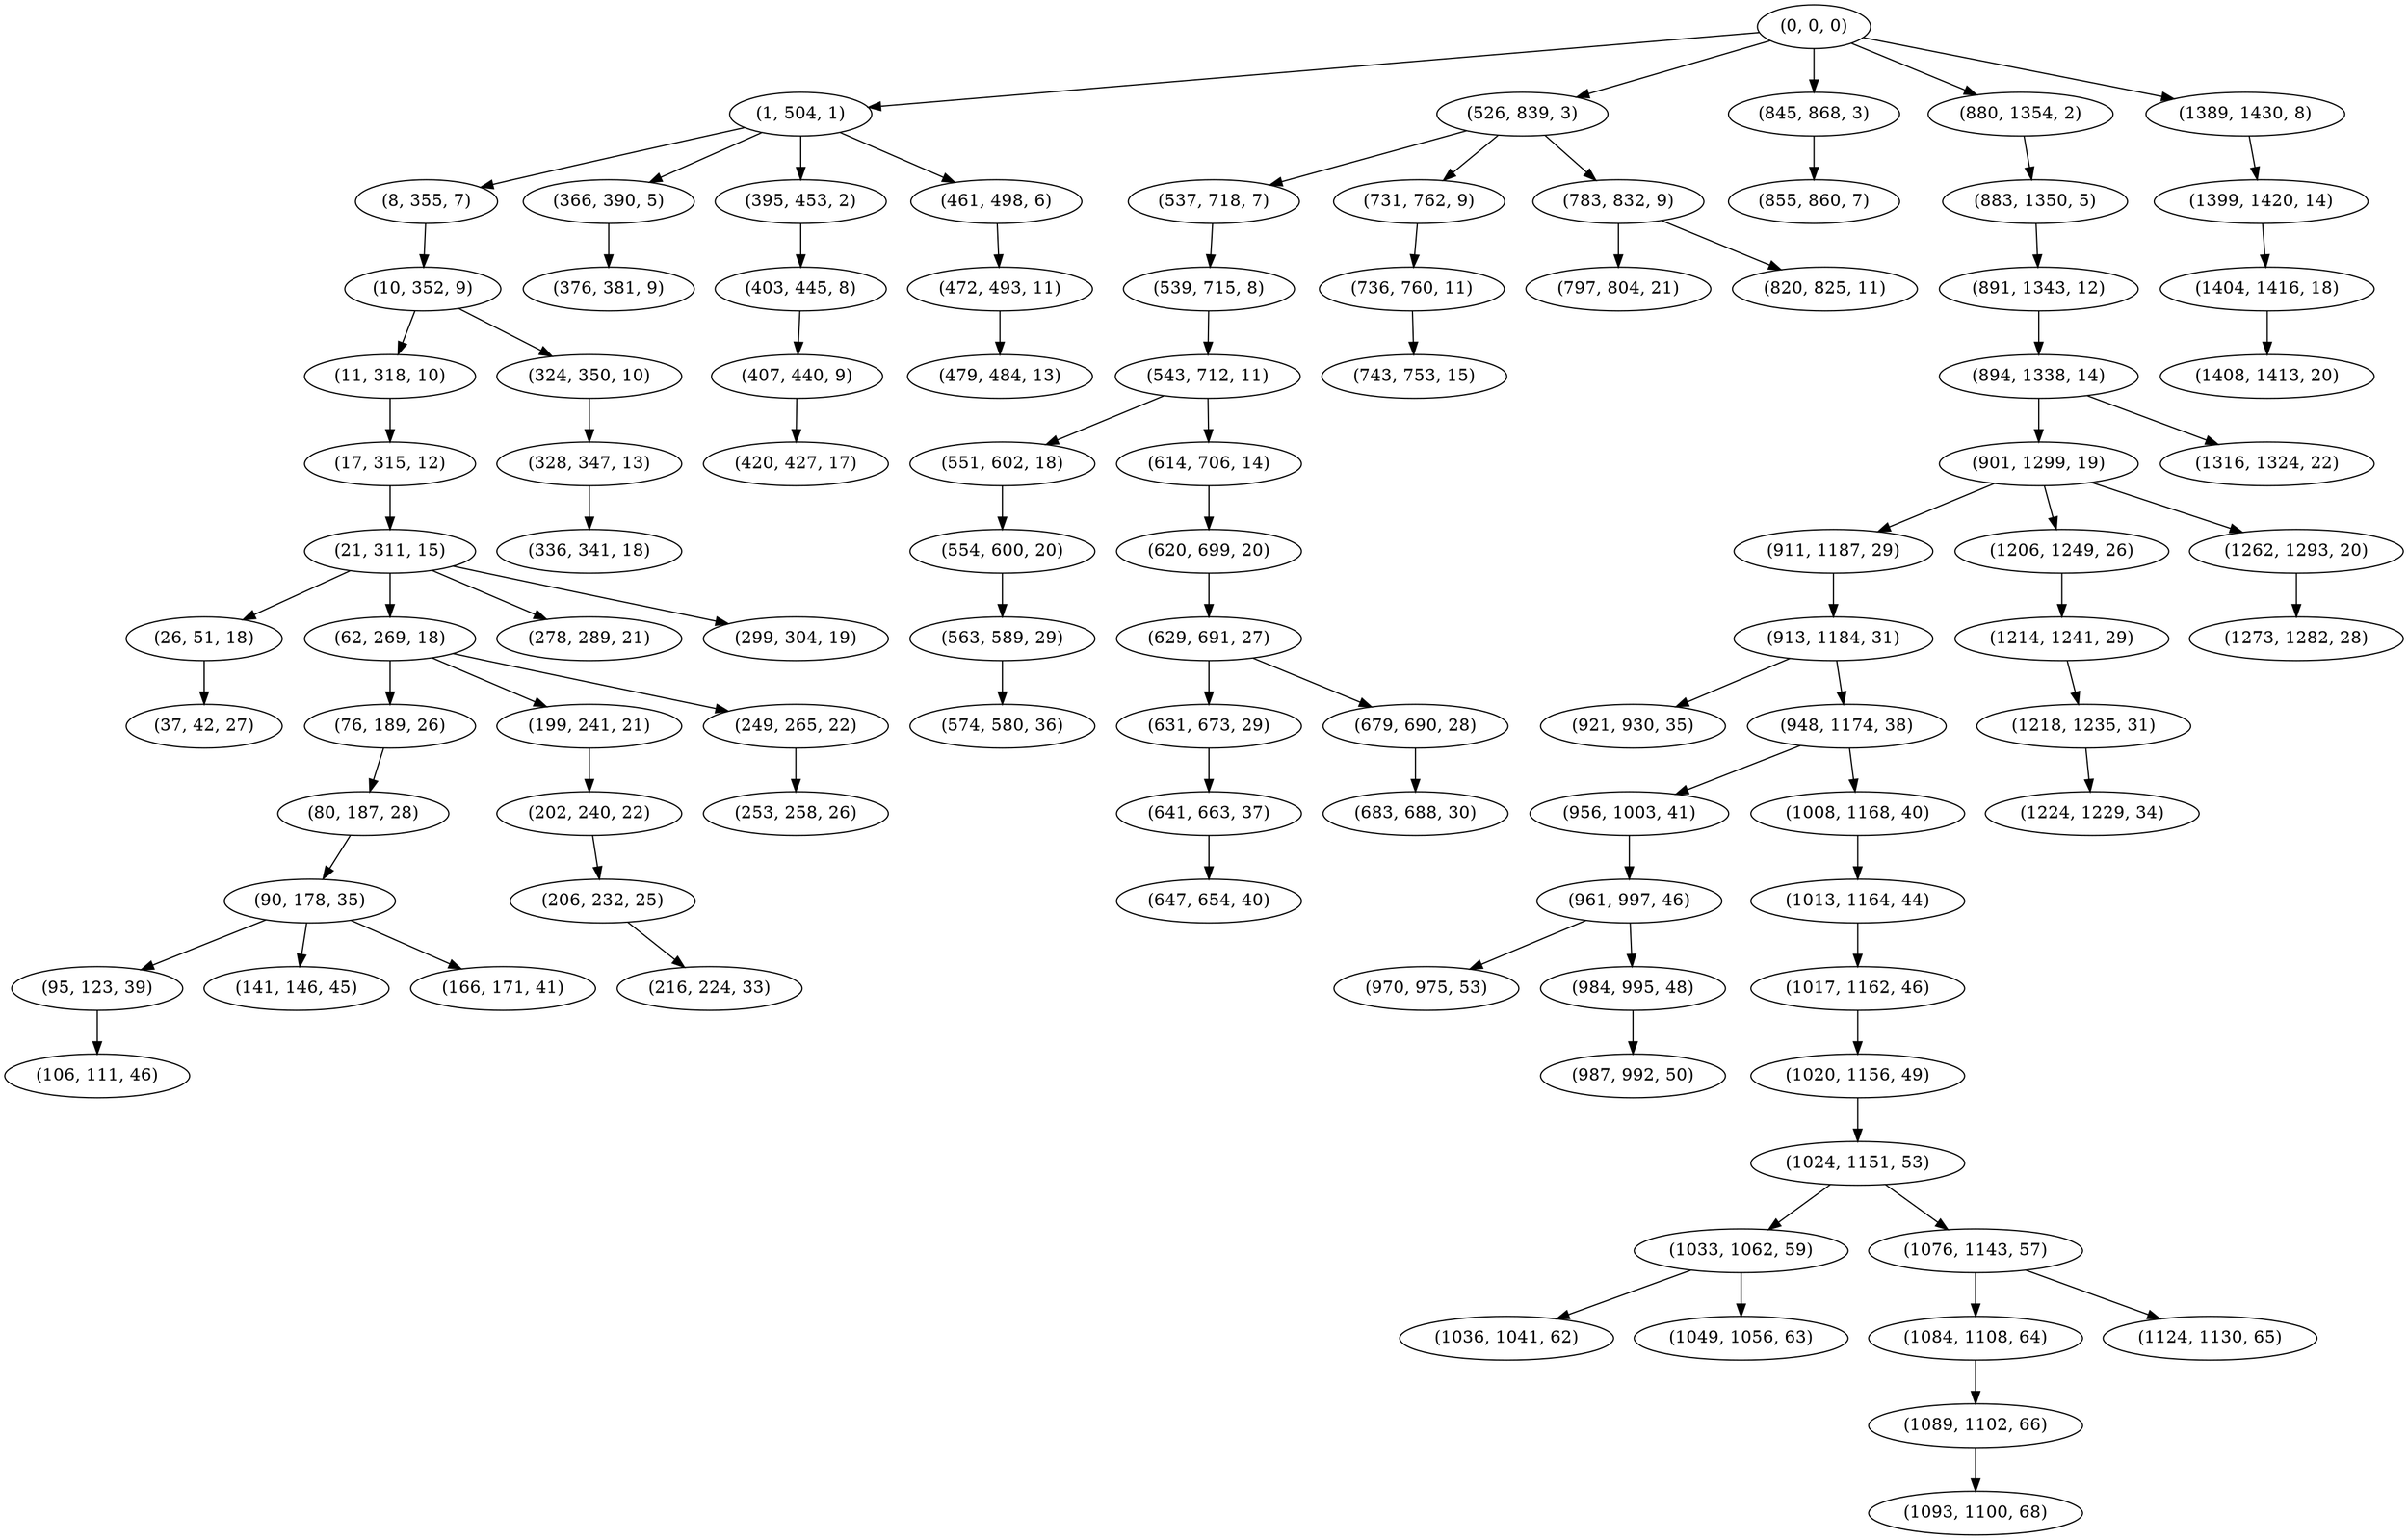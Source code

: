digraph tree {
    "(0, 0, 0)";
    "(1, 504, 1)";
    "(8, 355, 7)";
    "(10, 352, 9)";
    "(11, 318, 10)";
    "(17, 315, 12)";
    "(21, 311, 15)";
    "(26, 51, 18)";
    "(37, 42, 27)";
    "(62, 269, 18)";
    "(76, 189, 26)";
    "(80, 187, 28)";
    "(90, 178, 35)";
    "(95, 123, 39)";
    "(106, 111, 46)";
    "(141, 146, 45)";
    "(166, 171, 41)";
    "(199, 241, 21)";
    "(202, 240, 22)";
    "(206, 232, 25)";
    "(216, 224, 33)";
    "(249, 265, 22)";
    "(253, 258, 26)";
    "(278, 289, 21)";
    "(299, 304, 19)";
    "(324, 350, 10)";
    "(328, 347, 13)";
    "(336, 341, 18)";
    "(366, 390, 5)";
    "(376, 381, 9)";
    "(395, 453, 2)";
    "(403, 445, 8)";
    "(407, 440, 9)";
    "(420, 427, 17)";
    "(461, 498, 6)";
    "(472, 493, 11)";
    "(479, 484, 13)";
    "(526, 839, 3)";
    "(537, 718, 7)";
    "(539, 715, 8)";
    "(543, 712, 11)";
    "(551, 602, 18)";
    "(554, 600, 20)";
    "(563, 589, 29)";
    "(574, 580, 36)";
    "(614, 706, 14)";
    "(620, 699, 20)";
    "(629, 691, 27)";
    "(631, 673, 29)";
    "(641, 663, 37)";
    "(647, 654, 40)";
    "(679, 690, 28)";
    "(683, 688, 30)";
    "(731, 762, 9)";
    "(736, 760, 11)";
    "(743, 753, 15)";
    "(783, 832, 9)";
    "(797, 804, 21)";
    "(820, 825, 11)";
    "(845, 868, 3)";
    "(855, 860, 7)";
    "(880, 1354, 2)";
    "(883, 1350, 5)";
    "(891, 1343, 12)";
    "(894, 1338, 14)";
    "(901, 1299, 19)";
    "(911, 1187, 29)";
    "(913, 1184, 31)";
    "(921, 930, 35)";
    "(948, 1174, 38)";
    "(956, 1003, 41)";
    "(961, 997, 46)";
    "(970, 975, 53)";
    "(984, 995, 48)";
    "(987, 992, 50)";
    "(1008, 1168, 40)";
    "(1013, 1164, 44)";
    "(1017, 1162, 46)";
    "(1020, 1156, 49)";
    "(1024, 1151, 53)";
    "(1033, 1062, 59)";
    "(1036, 1041, 62)";
    "(1049, 1056, 63)";
    "(1076, 1143, 57)";
    "(1084, 1108, 64)";
    "(1089, 1102, 66)";
    "(1093, 1100, 68)";
    "(1124, 1130, 65)";
    "(1206, 1249, 26)";
    "(1214, 1241, 29)";
    "(1218, 1235, 31)";
    "(1224, 1229, 34)";
    "(1262, 1293, 20)";
    "(1273, 1282, 28)";
    "(1316, 1324, 22)";
    "(1389, 1430, 8)";
    "(1399, 1420, 14)";
    "(1404, 1416, 18)";
    "(1408, 1413, 20)";
    "(0, 0, 0)" -> "(1, 504, 1)";
    "(0, 0, 0)" -> "(526, 839, 3)";
    "(0, 0, 0)" -> "(845, 868, 3)";
    "(0, 0, 0)" -> "(880, 1354, 2)";
    "(0, 0, 0)" -> "(1389, 1430, 8)";
    "(1, 504, 1)" -> "(8, 355, 7)";
    "(1, 504, 1)" -> "(366, 390, 5)";
    "(1, 504, 1)" -> "(395, 453, 2)";
    "(1, 504, 1)" -> "(461, 498, 6)";
    "(8, 355, 7)" -> "(10, 352, 9)";
    "(10, 352, 9)" -> "(11, 318, 10)";
    "(10, 352, 9)" -> "(324, 350, 10)";
    "(11, 318, 10)" -> "(17, 315, 12)";
    "(17, 315, 12)" -> "(21, 311, 15)";
    "(21, 311, 15)" -> "(26, 51, 18)";
    "(21, 311, 15)" -> "(62, 269, 18)";
    "(21, 311, 15)" -> "(278, 289, 21)";
    "(21, 311, 15)" -> "(299, 304, 19)";
    "(26, 51, 18)" -> "(37, 42, 27)";
    "(62, 269, 18)" -> "(76, 189, 26)";
    "(62, 269, 18)" -> "(199, 241, 21)";
    "(62, 269, 18)" -> "(249, 265, 22)";
    "(76, 189, 26)" -> "(80, 187, 28)";
    "(80, 187, 28)" -> "(90, 178, 35)";
    "(90, 178, 35)" -> "(95, 123, 39)";
    "(90, 178, 35)" -> "(141, 146, 45)";
    "(90, 178, 35)" -> "(166, 171, 41)";
    "(95, 123, 39)" -> "(106, 111, 46)";
    "(199, 241, 21)" -> "(202, 240, 22)";
    "(202, 240, 22)" -> "(206, 232, 25)";
    "(206, 232, 25)" -> "(216, 224, 33)";
    "(249, 265, 22)" -> "(253, 258, 26)";
    "(324, 350, 10)" -> "(328, 347, 13)";
    "(328, 347, 13)" -> "(336, 341, 18)";
    "(366, 390, 5)" -> "(376, 381, 9)";
    "(395, 453, 2)" -> "(403, 445, 8)";
    "(403, 445, 8)" -> "(407, 440, 9)";
    "(407, 440, 9)" -> "(420, 427, 17)";
    "(461, 498, 6)" -> "(472, 493, 11)";
    "(472, 493, 11)" -> "(479, 484, 13)";
    "(526, 839, 3)" -> "(537, 718, 7)";
    "(526, 839, 3)" -> "(731, 762, 9)";
    "(526, 839, 3)" -> "(783, 832, 9)";
    "(537, 718, 7)" -> "(539, 715, 8)";
    "(539, 715, 8)" -> "(543, 712, 11)";
    "(543, 712, 11)" -> "(551, 602, 18)";
    "(543, 712, 11)" -> "(614, 706, 14)";
    "(551, 602, 18)" -> "(554, 600, 20)";
    "(554, 600, 20)" -> "(563, 589, 29)";
    "(563, 589, 29)" -> "(574, 580, 36)";
    "(614, 706, 14)" -> "(620, 699, 20)";
    "(620, 699, 20)" -> "(629, 691, 27)";
    "(629, 691, 27)" -> "(631, 673, 29)";
    "(629, 691, 27)" -> "(679, 690, 28)";
    "(631, 673, 29)" -> "(641, 663, 37)";
    "(641, 663, 37)" -> "(647, 654, 40)";
    "(679, 690, 28)" -> "(683, 688, 30)";
    "(731, 762, 9)" -> "(736, 760, 11)";
    "(736, 760, 11)" -> "(743, 753, 15)";
    "(783, 832, 9)" -> "(797, 804, 21)";
    "(783, 832, 9)" -> "(820, 825, 11)";
    "(845, 868, 3)" -> "(855, 860, 7)";
    "(880, 1354, 2)" -> "(883, 1350, 5)";
    "(883, 1350, 5)" -> "(891, 1343, 12)";
    "(891, 1343, 12)" -> "(894, 1338, 14)";
    "(894, 1338, 14)" -> "(901, 1299, 19)";
    "(894, 1338, 14)" -> "(1316, 1324, 22)";
    "(901, 1299, 19)" -> "(911, 1187, 29)";
    "(901, 1299, 19)" -> "(1206, 1249, 26)";
    "(901, 1299, 19)" -> "(1262, 1293, 20)";
    "(911, 1187, 29)" -> "(913, 1184, 31)";
    "(913, 1184, 31)" -> "(921, 930, 35)";
    "(913, 1184, 31)" -> "(948, 1174, 38)";
    "(948, 1174, 38)" -> "(956, 1003, 41)";
    "(948, 1174, 38)" -> "(1008, 1168, 40)";
    "(956, 1003, 41)" -> "(961, 997, 46)";
    "(961, 997, 46)" -> "(970, 975, 53)";
    "(961, 997, 46)" -> "(984, 995, 48)";
    "(984, 995, 48)" -> "(987, 992, 50)";
    "(1008, 1168, 40)" -> "(1013, 1164, 44)";
    "(1013, 1164, 44)" -> "(1017, 1162, 46)";
    "(1017, 1162, 46)" -> "(1020, 1156, 49)";
    "(1020, 1156, 49)" -> "(1024, 1151, 53)";
    "(1024, 1151, 53)" -> "(1033, 1062, 59)";
    "(1024, 1151, 53)" -> "(1076, 1143, 57)";
    "(1033, 1062, 59)" -> "(1036, 1041, 62)";
    "(1033, 1062, 59)" -> "(1049, 1056, 63)";
    "(1076, 1143, 57)" -> "(1084, 1108, 64)";
    "(1076, 1143, 57)" -> "(1124, 1130, 65)";
    "(1084, 1108, 64)" -> "(1089, 1102, 66)";
    "(1089, 1102, 66)" -> "(1093, 1100, 68)";
    "(1206, 1249, 26)" -> "(1214, 1241, 29)";
    "(1214, 1241, 29)" -> "(1218, 1235, 31)";
    "(1218, 1235, 31)" -> "(1224, 1229, 34)";
    "(1262, 1293, 20)" -> "(1273, 1282, 28)";
    "(1389, 1430, 8)" -> "(1399, 1420, 14)";
    "(1399, 1420, 14)" -> "(1404, 1416, 18)";
    "(1404, 1416, 18)" -> "(1408, 1413, 20)";
}
